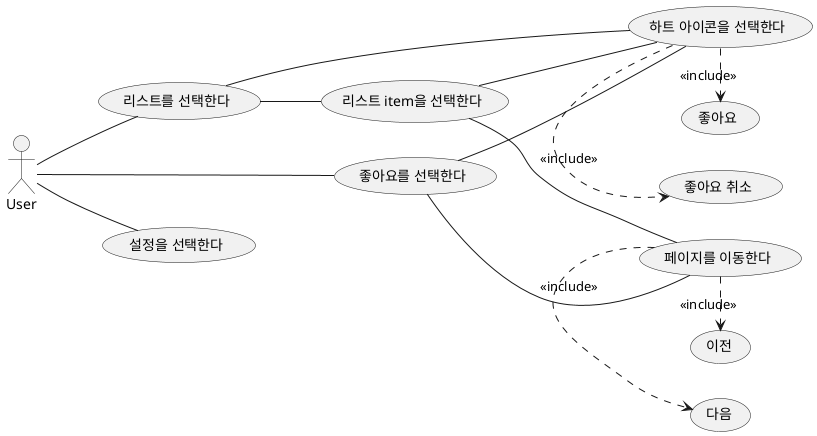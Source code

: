 @startuml

left to right direction

actor User as u

(리스트를 선택한다) as U1
(좋아요를 선택한다) as U2
(설정을 선택한다) as U3

(하트 아이콘을 선택한다) as U5
(U5) .> (좋아요) : <<include>>
(U5) .> (좋아요 취소) : <<include>>

(페이지를 이동한다) as U6
U6 .> (이전) : <<include>>
U6 .> (다음) : <<include>>

(리스트 item을 선택한다) as U4

u -- U1
u -- U2
u -- U3

U1 -- U4
U1 -- U5

U4 -- U5
U4 -- U6

U2 -- U5
U2 -- U6

@enduml